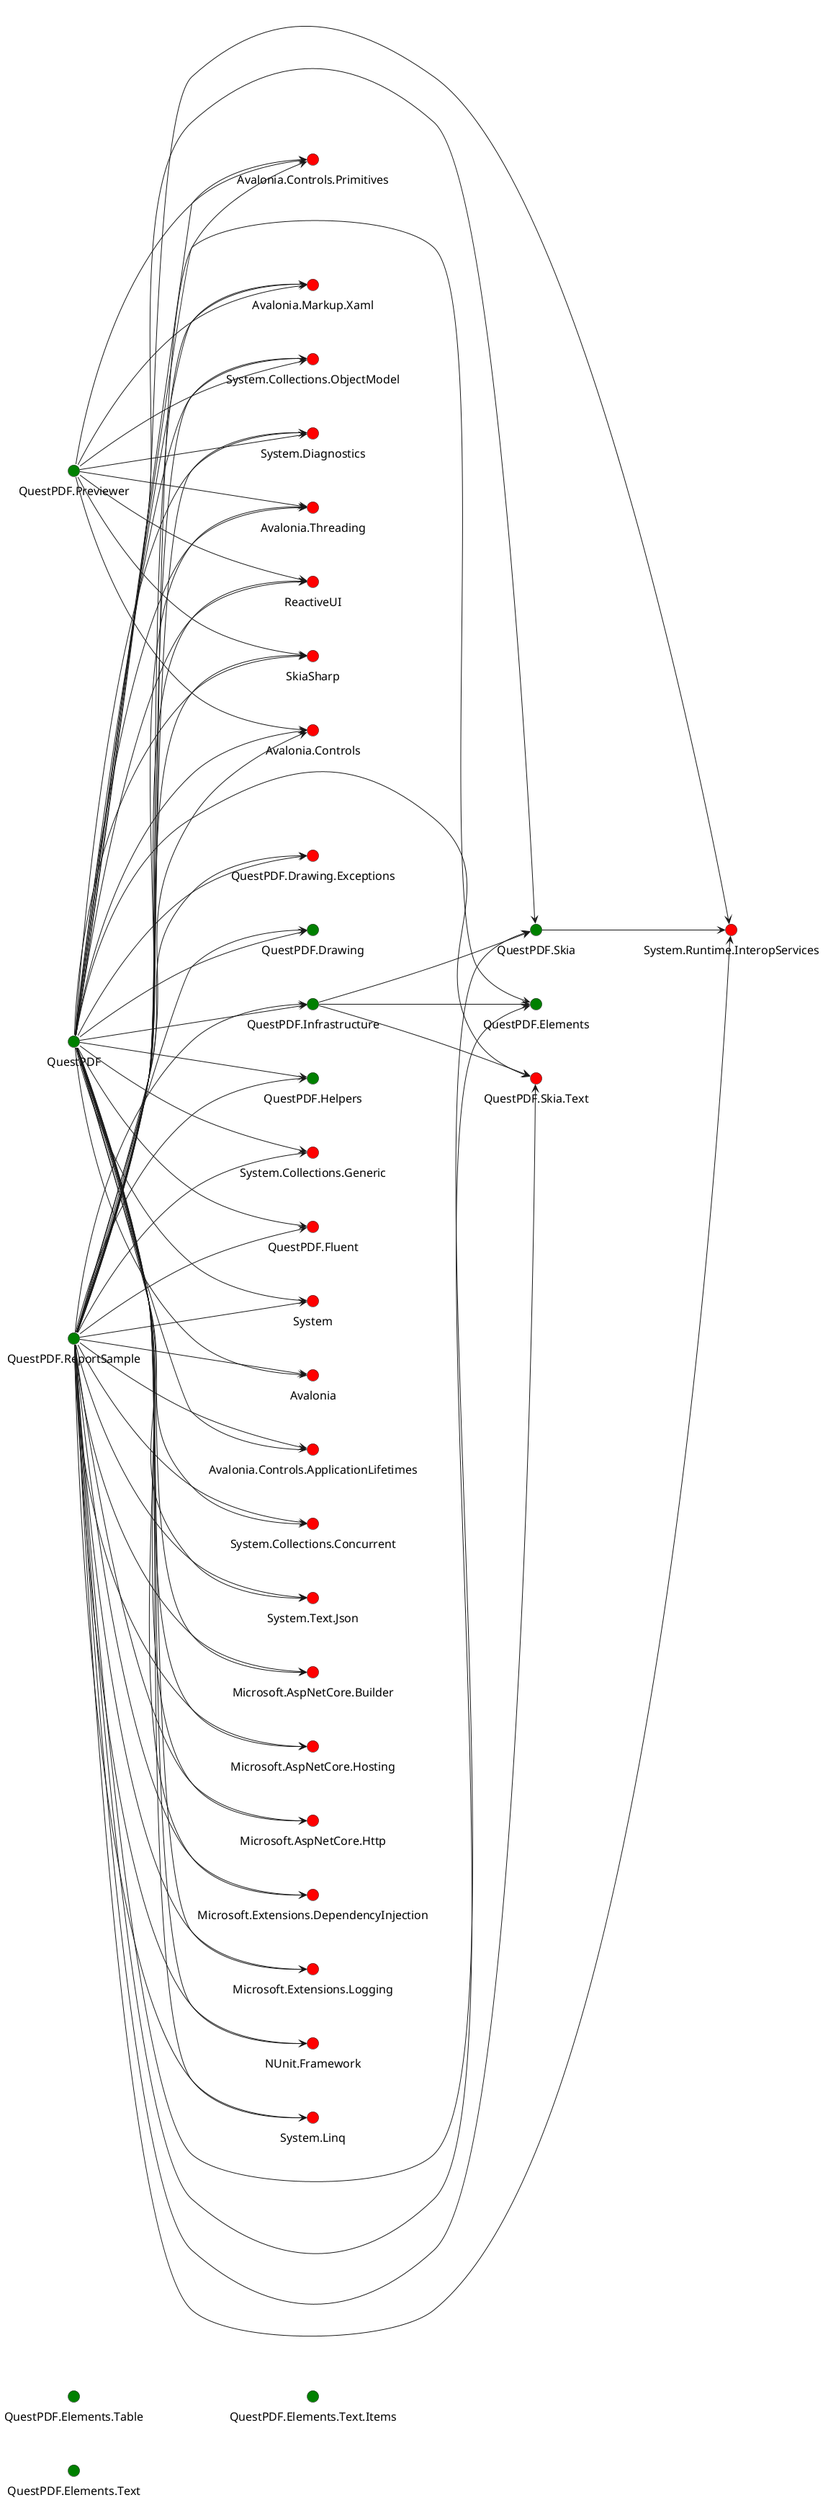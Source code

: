 @startuml
left to right direction
skinparam defaultFontSize 16
!define InternalMD circle #green
!define ExternalMD circle #red
<style>
circle {
  FontSize 30
  BackGroundColor yellow
  Margin 30
  Padding 50
}
</style>
InternalMD QuestPDF
ExternalMD System
ExternalMD System.Collections.Generic
ExternalMD QuestPDF.Fluent
ExternalMD Avalonia.Controls
ExternalMD Avalonia.Controls.Primitives
ExternalMD Avalonia.Markup.Xaml
ExternalMD Avalonia
ExternalMD Avalonia.Controls.ApplicationLifetimes
ExternalMD System.Collections.ObjectModel
ExternalMD System.Diagnostics
ExternalMD Avalonia.Threading
ExternalMD ReactiveUI
ExternalMD SkiaSharp
ExternalMD System.Collections.Concurrent
ExternalMD System.Text.Json
ExternalMD Microsoft.AspNetCore.Builder
ExternalMD Microsoft.AspNetCore.Hosting
ExternalMD Microsoft.AspNetCore.Http
ExternalMD Microsoft.Extensions.DependencyInjection
ExternalMD Microsoft.Extensions.Logging
ExternalMD NUnit.Framework
ExternalMD System.Linq
ExternalMD QuestPDF.Skia.Text
ExternalMD System.Runtime.InteropServices
ExternalMD QuestPDF.Drawing.Exceptions
InternalMD QuestPDF.ReportSample
InternalMD QuestPDF.Previewer
InternalMD QuestPDF.Infrastructure
InternalMD QuestPDF.Helpers
InternalMD QuestPDF.Elements
InternalMD QuestPDF.Skia
InternalMD QuestPDF.Drawing
InternalMD QuestPDF.Elements.Table
InternalMD QuestPDF.Elements.Text
InternalMD QuestPDF.Elements.Text.Items
QuestPDF  --> System
QuestPDF  --> System.Collections.Generic
QuestPDF  --> QuestPDF.Infrastructure
QuestPDF  --> QuestPDF.Fluent
QuestPDF  --> QuestPDF.Helpers
QuestPDF  --> Avalonia.Controls
QuestPDF  --> Avalonia.Controls.Primitives
QuestPDF  --> Avalonia.Markup.Xaml
QuestPDF  --> Avalonia
QuestPDF  --> Avalonia.Controls.ApplicationLifetimes
QuestPDF  --> System.Collections.ObjectModel
QuestPDF  --> System.Diagnostics
QuestPDF  --> Avalonia.Threading
QuestPDF  --> ReactiveUI
QuestPDF  --> SkiaSharp
QuestPDF  --> System.Collections.Concurrent
QuestPDF  --> System.Text.Json
QuestPDF  --> Microsoft.AspNetCore.Builder
QuestPDF  --> Microsoft.AspNetCore.Hosting
QuestPDF  --> Microsoft.AspNetCore.Http
QuestPDF  --> Microsoft.Extensions.DependencyInjection
QuestPDF  --> Microsoft.Extensions.Logging
QuestPDF  --> NUnit.Framework
QuestPDF  --> System.Linq
QuestPDF  --> QuestPDF.Drawing
QuestPDF  --> QuestPDF.Skia
QuestPDF  --> QuestPDF.Skia.Text
QuestPDF  --> QuestPDF.Elements
QuestPDF  --> System.Runtime.InteropServices
QuestPDF  --> QuestPDF.Drawing.Exceptions
QuestPDF.ReportSample  --> System
QuestPDF.ReportSample  --> System.Collections.Generic
QuestPDF.ReportSample  --> QuestPDF.Infrastructure
QuestPDF.ReportSample  --> QuestPDF.Fluent
QuestPDF.ReportSample  --> QuestPDF.Helpers
QuestPDF.ReportSample  --> Avalonia.Controls
QuestPDF.ReportSample  --> Avalonia.Controls.Primitives
QuestPDF.ReportSample  --> Avalonia.Markup.Xaml
QuestPDF.ReportSample  --> Avalonia
QuestPDF.ReportSample  --> Avalonia.Controls.ApplicationLifetimes
QuestPDF.ReportSample  --> System.Collections.ObjectModel
QuestPDF.ReportSample  --> System.Diagnostics
QuestPDF.ReportSample  --> Avalonia.Threading
QuestPDF.ReportSample  --> ReactiveUI
QuestPDF.ReportSample  --> SkiaSharp
QuestPDF.ReportSample  --> System.Collections.Concurrent
QuestPDF.ReportSample  --> System.Text.Json
QuestPDF.ReportSample  --> Microsoft.AspNetCore.Builder
QuestPDF.ReportSample  --> Microsoft.AspNetCore.Hosting
QuestPDF.ReportSample  --> Microsoft.AspNetCore.Http
QuestPDF.ReportSample  --> Microsoft.Extensions.DependencyInjection
QuestPDF.ReportSample  --> Microsoft.Extensions.Logging
QuestPDF.ReportSample  --> NUnit.Framework
QuestPDF.ReportSample  --> System.Linq
QuestPDF.ReportSample  --> QuestPDF.Drawing
QuestPDF.ReportSample  --> QuestPDF.Skia
QuestPDF.ReportSample  --> QuestPDF.Skia.Text
QuestPDF.ReportSample  --> QuestPDF.Elements
QuestPDF.ReportSample  --> System.Runtime.InteropServices
QuestPDF.ReportSample  --> QuestPDF.Drawing.Exceptions
QuestPDF.Previewer  --> Avalonia.Controls
QuestPDF.Previewer  --> Avalonia.Controls.Primitives
QuestPDF.Previewer  --> Avalonia.Markup.Xaml
QuestPDF.Previewer  --> System.Collections.ObjectModel
QuestPDF.Previewer  --> System.Diagnostics
QuestPDF.Previewer  --> Avalonia.Threading
QuestPDF.Previewer  --> ReactiveUI
QuestPDF.Previewer  --> SkiaSharp
QuestPDF.Infrastructure  --> QuestPDF.Skia
QuestPDF.Infrastructure  --> QuestPDF.Skia.Text
QuestPDF.Infrastructure  --> QuestPDF.Elements
QuestPDF.Skia  --> System.Runtime.InteropServices
@enduml

